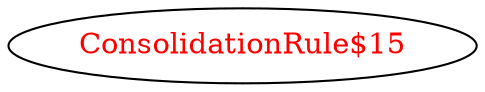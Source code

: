 digraph dependencyGraph {
 concentrate=true;
 ranksep="2.0";
 rankdir="LR"; 
 splines="ortho";
"ConsolidationRule$15" [fontcolor="red"];
}